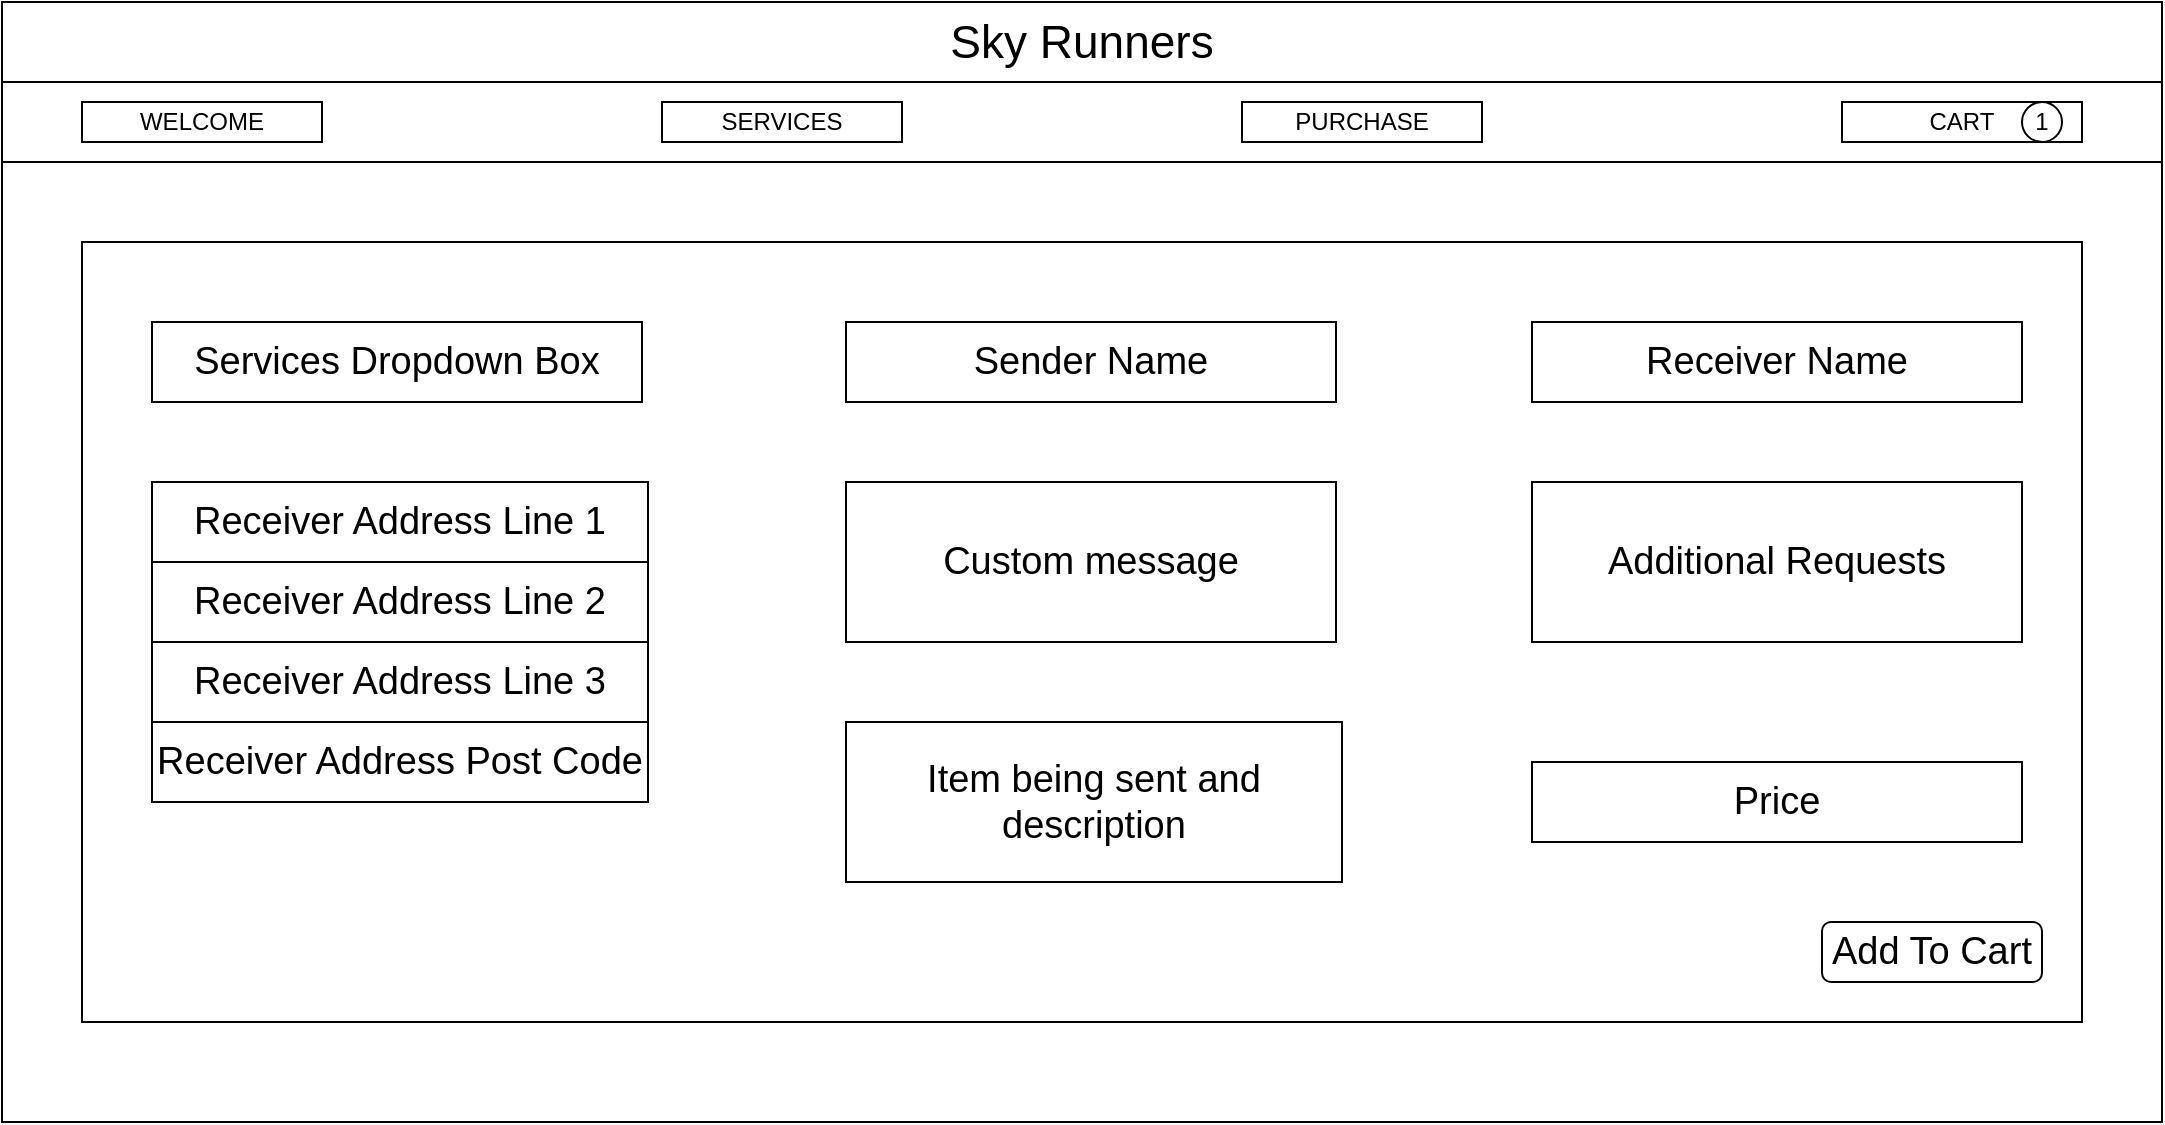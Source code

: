 <mxfile version="21.2.1" type="github">
  <diagram name="Page-1" id="VbRBhMKlQbayHHwi4-1-">
    <mxGraphModel dx="1361" dy="974" grid="1" gridSize="10" guides="1" tooltips="1" connect="1" arrows="1" fold="1" page="1" pageScale="1" pageWidth="1169" pageHeight="827" math="0" shadow="0">
      <root>
        <mxCell id="0" />
        <mxCell id="1" parent="0" />
        <mxCell id="ysN9MVGkhEgfdEJcAeVD-1" value="" style="rounded=0;whiteSpace=wrap;html=1;" vertex="1" parent="1">
          <mxGeometry x="40" y="40" width="1080" height="560" as="geometry" />
        </mxCell>
        <mxCell id="ysN9MVGkhEgfdEJcAeVD-2" value="&lt;font style=&quot;font-size: 23px;&quot;&gt;Sky Runners&lt;/font&gt;" style="rounded=0;whiteSpace=wrap;html=1;" vertex="1" parent="1">
          <mxGeometry x="40" y="40" width="1080" height="40" as="geometry" />
        </mxCell>
        <mxCell id="ysN9MVGkhEgfdEJcAeVD-3" value="" style="rounded=0;whiteSpace=wrap;html=1;" vertex="1" parent="1">
          <mxGeometry x="40" y="80" width="1080" height="40" as="geometry" />
        </mxCell>
        <mxCell id="ysN9MVGkhEgfdEJcAeVD-4" value="WELCOME" style="rounded=0;whiteSpace=wrap;html=1;" vertex="1" parent="1">
          <mxGeometry x="80" y="90" width="120" height="20" as="geometry" />
        </mxCell>
        <mxCell id="ysN9MVGkhEgfdEJcAeVD-5" value="SERVICES" style="rounded=0;whiteSpace=wrap;html=1;" vertex="1" parent="1">
          <mxGeometry x="370" y="90" width="120" height="20" as="geometry" />
        </mxCell>
        <mxCell id="ysN9MVGkhEgfdEJcAeVD-6" value="PURCHASE" style="rounded=0;whiteSpace=wrap;html=1;" vertex="1" parent="1">
          <mxGeometry x="660" y="90" width="120" height="20" as="geometry" />
        </mxCell>
        <mxCell id="ysN9MVGkhEgfdEJcAeVD-7" value="CART" style="rounded=0;whiteSpace=wrap;html=1;" vertex="1" parent="1">
          <mxGeometry x="960" y="90" width="120" height="20" as="geometry" />
        </mxCell>
        <mxCell id="ysN9MVGkhEgfdEJcAeVD-20" value="1" style="ellipse;whiteSpace=wrap;html=1;aspect=fixed;" vertex="1" parent="1">
          <mxGeometry x="1050" y="90" width="20" height="20" as="geometry" />
        </mxCell>
        <mxCell id="ysN9MVGkhEgfdEJcAeVD-25" value="" style="rounded=0;whiteSpace=wrap;html=1;" vertex="1" parent="1">
          <mxGeometry x="80" y="160" width="1000" height="390" as="geometry" />
        </mxCell>
        <mxCell id="ysN9MVGkhEgfdEJcAeVD-28" value="&lt;font style=&quot;font-size: 19px;&quot;&gt;Add To Cart&lt;/font&gt;" style="rounded=1;whiteSpace=wrap;html=1;" vertex="1" parent="1">
          <mxGeometry x="950" y="500" width="110" height="30" as="geometry" />
        </mxCell>
        <mxCell id="ysN9MVGkhEgfdEJcAeVD-29" value="&lt;font style=&quot;font-size: 19px;&quot;&gt;Services Dropdown Box&lt;/font&gt;" style="rounded=0;whiteSpace=wrap;html=1;" vertex="1" parent="1">
          <mxGeometry x="115" y="200" width="245" height="40" as="geometry" />
        </mxCell>
        <mxCell id="ysN9MVGkhEgfdEJcAeVD-30" value="&lt;font style=&quot;font-size: 19px;&quot;&gt;Sender Name&lt;/font&gt;" style="rounded=0;whiteSpace=wrap;html=1;" vertex="1" parent="1">
          <mxGeometry x="462" y="200" width="245" height="40" as="geometry" />
        </mxCell>
        <mxCell id="ysN9MVGkhEgfdEJcAeVD-31" value="&lt;font style=&quot;font-size: 19px;&quot;&gt;Receiver Name&lt;/font&gt;" style="rounded=0;whiteSpace=wrap;html=1;" vertex="1" parent="1">
          <mxGeometry x="805" y="200" width="245" height="40" as="geometry" />
        </mxCell>
        <mxCell id="ysN9MVGkhEgfdEJcAeVD-32" value="&lt;font style=&quot;font-size: 19px;&quot;&gt;Receiver Address Line 1&lt;/font&gt;" style="rounded=0;whiteSpace=wrap;html=1;" vertex="1" parent="1">
          <mxGeometry x="115" y="280" width="248" height="40" as="geometry" />
        </mxCell>
        <mxCell id="ysN9MVGkhEgfdEJcAeVD-33" value="&lt;font style=&quot;font-size: 19px;&quot;&gt;Receiver Address Line 2&lt;/font&gt;" style="rounded=0;whiteSpace=wrap;html=1;" vertex="1" parent="1">
          <mxGeometry x="115" y="320" width="248" height="40" as="geometry" />
        </mxCell>
        <mxCell id="ysN9MVGkhEgfdEJcAeVD-34" value="&lt;font style=&quot;font-size: 19px;&quot;&gt;Receiver Address Line 3&lt;/font&gt;" style="rounded=0;whiteSpace=wrap;html=1;" vertex="1" parent="1">
          <mxGeometry x="115" y="360" width="248" height="40" as="geometry" />
        </mxCell>
        <mxCell id="ysN9MVGkhEgfdEJcAeVD-37" value="&lt;font style=&quot;font-size: 19px;&quot;&gt;Receiver Address Post Code&lt;/font&gt;" style="rounded=0;whiteSpace=wrap;html=1;" vertex="1" parent="1">
          <mxGeometry x="115" y="400" width="248" height="40" as="geometry" />
        </mxCell>
        <mxCell id="ysN9MVGkhEgfdEJcAeVD-38" value="&lt;font style=&quot;font-size: 19px;&quot;&gt;Custom message&lt;/font&gt;" style="rounded=0;whiteSpace=wrap;html=1;" vertex="1" parent="1">
          <mxGeometry x="462" y="280" width="245" height="80" as="geometry" />
        </mxCell>
        <mxCell id="ysN9MVGkhEgfdEJcAeVD-39" value="&lt;font style=&quot;font-size: 19px;&quot;&gt;Item being sent and description&lt;/font&gt;" style="rounded=0;whiteSpace=wrap;html=1;" vertex="1" parent="1">
          <mxGeometry x="462" y="400" width="248" height="80" as="geometry" />
        </mxCell>
        <mxCell id="ysN9MVGkhEgfdEJcAeVD-40" value="&lt;span style=&quot;font-size: 19px;&quot;&gt;Additional Requests&lt;/span&gt;" style="rounded=0;whiteSpace=wrap;html=1;" vertex="1" parent="1">
          <mxGeometry x="805" y="280" width="245" height="80" as="geometry" />
        </mxCell>
        <mxCell id="ysN9MVGkhEgfdEJcAeVD-41" value="&lt;font style=&quot;font-size: 19px;&quot;&gt;Price&lt;/font&gt;" style="rounded=0;whiteSpace=wrap;html=1;" vertex="1" parent="1">
          <mxGeometry x="805" y="420" width="245" height="40" as="geometry" />
        </mxCell>
      </root>
    </mxGraphModel>
  </diagram>
</mxfile>

